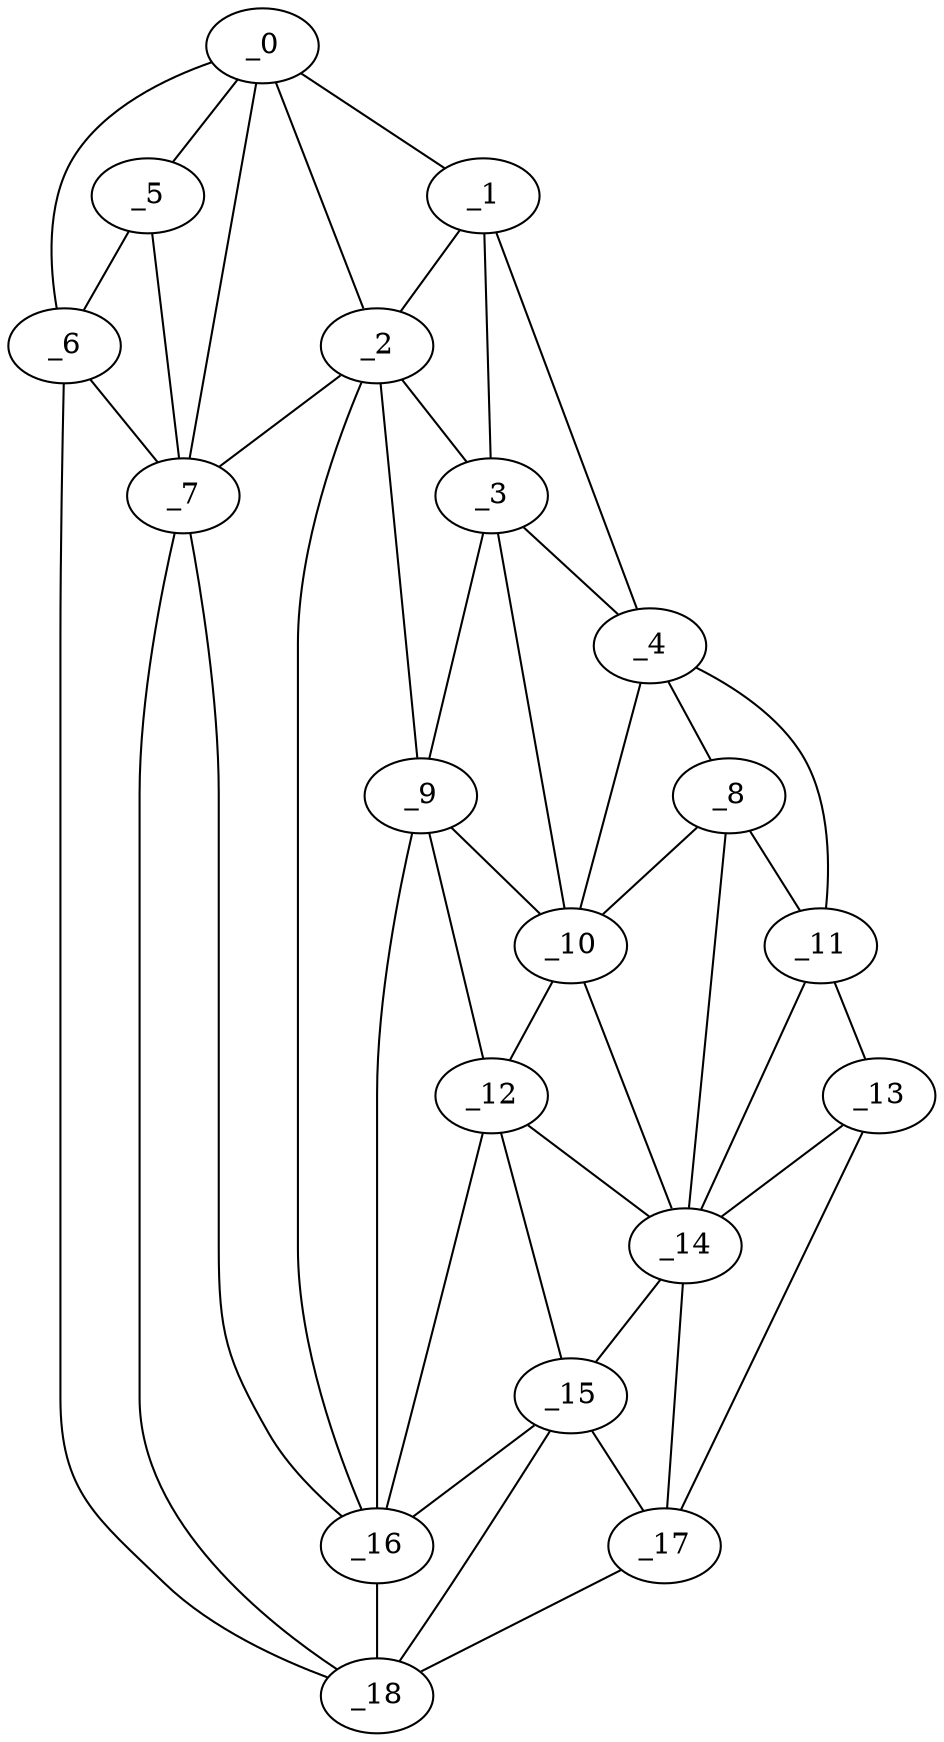 graph "obj20__75.gxl" {
	_0	 [x=22,
		y=86];
	_1	 [x=24,
		y=34];
	_0 -- _1	 [valence=1];
	_2	 [x=28,
		y=74];
	_0 -- _2	 [valence=2];
	_5	 [x=43,
		y=117];
	_0 -- _5	 [valence=2];
	_6	 [x=44,
		y=124];
	_0 -- _6	 [valence=1];
	_7	 [x=48,
		y=109];
	_0 -- _7	 [valence=2];
	_1 -- _2	 [valence=1];
	_3	 [x=33,
		y=36];
	_1 -- _3	 [valence=2];
	_4	 [x=36,
		y=23];
	_1 -- _4	 [valence=1];
	_2 -- _3	 [valence=1];
	_2 -- _7	 [valence=1];
	_9	 [x=58,
		y=45];
	_2 -- _9	 [valence=2];
	_16	 [x=85,
		y=89];
	_2 -- _16	 [valence=1];
	_3 -- _4	 [valence=2];
	_3 -- _9	 [valence=2];
	_10	 [x=61,
		y=37];
	_3 -- _10	 [valence=2];
	_8	 [x=53,
		y=12];
	_4 -- _8	 [valence=1];
	_4 -- _10	 [valence=2];
	_11	 [x=63,
		y=4];
	_4 -- _11	 [valence=1];
	_5 -- _6	 [valence=1];
	_5 -- _7	 [valence=2];
	_6 -- _7	 [valence=2];
	_18	 [x=107,
		y=114];
	_6 -- _18	 [valence=1];
	_7 -- _16	 [valence=2];
	_7 -- _18	 [valence=1];
	_8 -- _10	 [valence=2];
	_8 -- _11	 [valence=1];
	_14	 [x=77,
		y=27];
	_8 -- _14	 [valence=2];
	_9 -- _10	 [valence=2];
	_12	 [x=66,
		y=41];
	_9 -- _12	 [valence=1];
	_9 -- _16	 [valence=2];
	_10 -- _12	 [valence=2];
	_10 -- _14	 [valence=2];
	_13	 [x=69,
		y=2];
	_11 -- _13	 [valence=1];
	_11 -- _14	 [valence=2];
	_12 -- _14	 [valence=2];
	_15	 [x=80,
		y=34];
	_12 -- _15	 [valence=2];
	_12 -- _16	 [valence=2];
	_13 -- _14	 [valence=1];
	_17	 [x=93,
		y=10];
	_13 -- _17	 [valence=1];
	_14 -- _15	 [valence=2];
	_14 -- _17	 [valence=2];
	_15 -- _16	 [valence=2];
	_15 -- _17	 [valence=1];
	_15 -- _18	 [valence=2];
	_16 -- _18	 [valence=1];
	_17 -- _18	 [valence=1];
}
